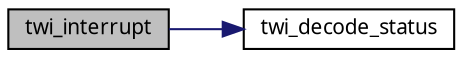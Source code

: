 digraph G
{
  edge [fontname="FreeSans.ttf",fontsize=10,labelfontname="FreeSans.ttf",labelfontsize=10];
  node [fontname="FreeSans.ttf",fontsize=10,shape=record];
  rankdir=LR;
  Node1 [label="twi_interrupt",height=0.2,width=0.4,color="black", fillcolor="grey75", style="filled" fontcolor="black"];
  Node1 -> Node2 [color="midnightblue",fontsize=10,style="solid",fontname="FreeSans.ttf"];
  Node2 [label="twi_decode_status",height=0.2,width=0.4,color="black", fillcolor="white", style="filled",URL="$twi__lib_8c.html#91d39e1e3705958971abf8cecd865394"];
}
